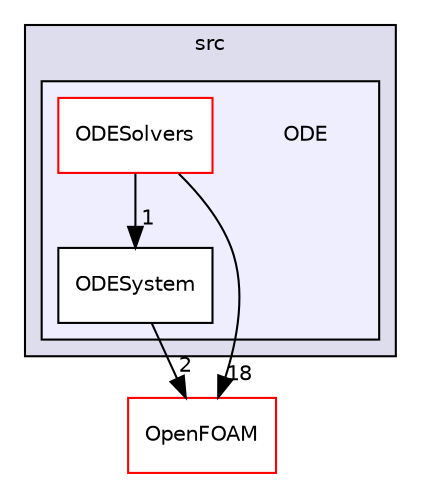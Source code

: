 digraph "src/ODE" {
  bgcolor=transparent;
  compound=true
  node [ fontsize="10", fontname="Helvetica"];
  edge [ labelfontsize="10", labelfontname="Helvetica"];
  subgraph clusterdir_68267d1309a1af8e8297ef4c3efbcdba {
    graph [ bgcolor="#ddddee", pencolor="black", label="src" fontname="Helvetica", fontsize="10", URL="dir_68267d1309a1af8e8297ef4c3efbcdba.html"]
  subgraph clusterdir_e47b7a1cb0d621da2e060462b00c1c76 {
    graph [ bgcolor="#eeeeff", pencolor="black", label="" URL="dir_e47b7a1cb0d621da2e060462b00c1c76.html"];
    dir_e47b7a1cb0d621da2e060462b00c1c76 [shape=plaintext label="ODE"];
    dir_3c9eb44cc766b767ba49f7a4339bd2b9 [shape=box label="ODESolvers" color="red" fillcolor="white" style="filled" URL="dir_3c9eb44cc766b767ba49f7a4339bd2b9.html"];
    dir_17e94c812d47a857ada882731d3839cf [shape=box label="ODESystem" color="black" fillcolor="white" style="filled" URL="dir_17e94c812d47a857ada882731d3839cf.html"];
  }
  }
  dir_c5473ff19b20e6ec4dfe5c310b3778a8 [shape=box label="OpenFOAM" color="red" URL="dir_c5473ff19b20e6ec4dfe5c310b3778a8.html"];
  dir_3c9eb44cc766b767ba49f7a4339bd2b9->dir_17e94c812d47a857ada882731d3839cf [headlabel="1", labeldistance=1.5 headhref="dir_001455_001895.html"];
  dir_3c9eb44cc766b767ba49f7a4339bd2b9->dir_c5473ff19b20e6ec4dfe5c310b3778a8 [headlabel="18", labeldistance=1.5 headhref="dir_001455_001896.html"];
  dir_17e94c812d47a857ada882731d3839cf->dir_c5473ff19b20e6ec4dfe5c310b3778a8 [headlabel="2", labeldistance=1.5 headhref="dir_001895_001896.html"];
}
